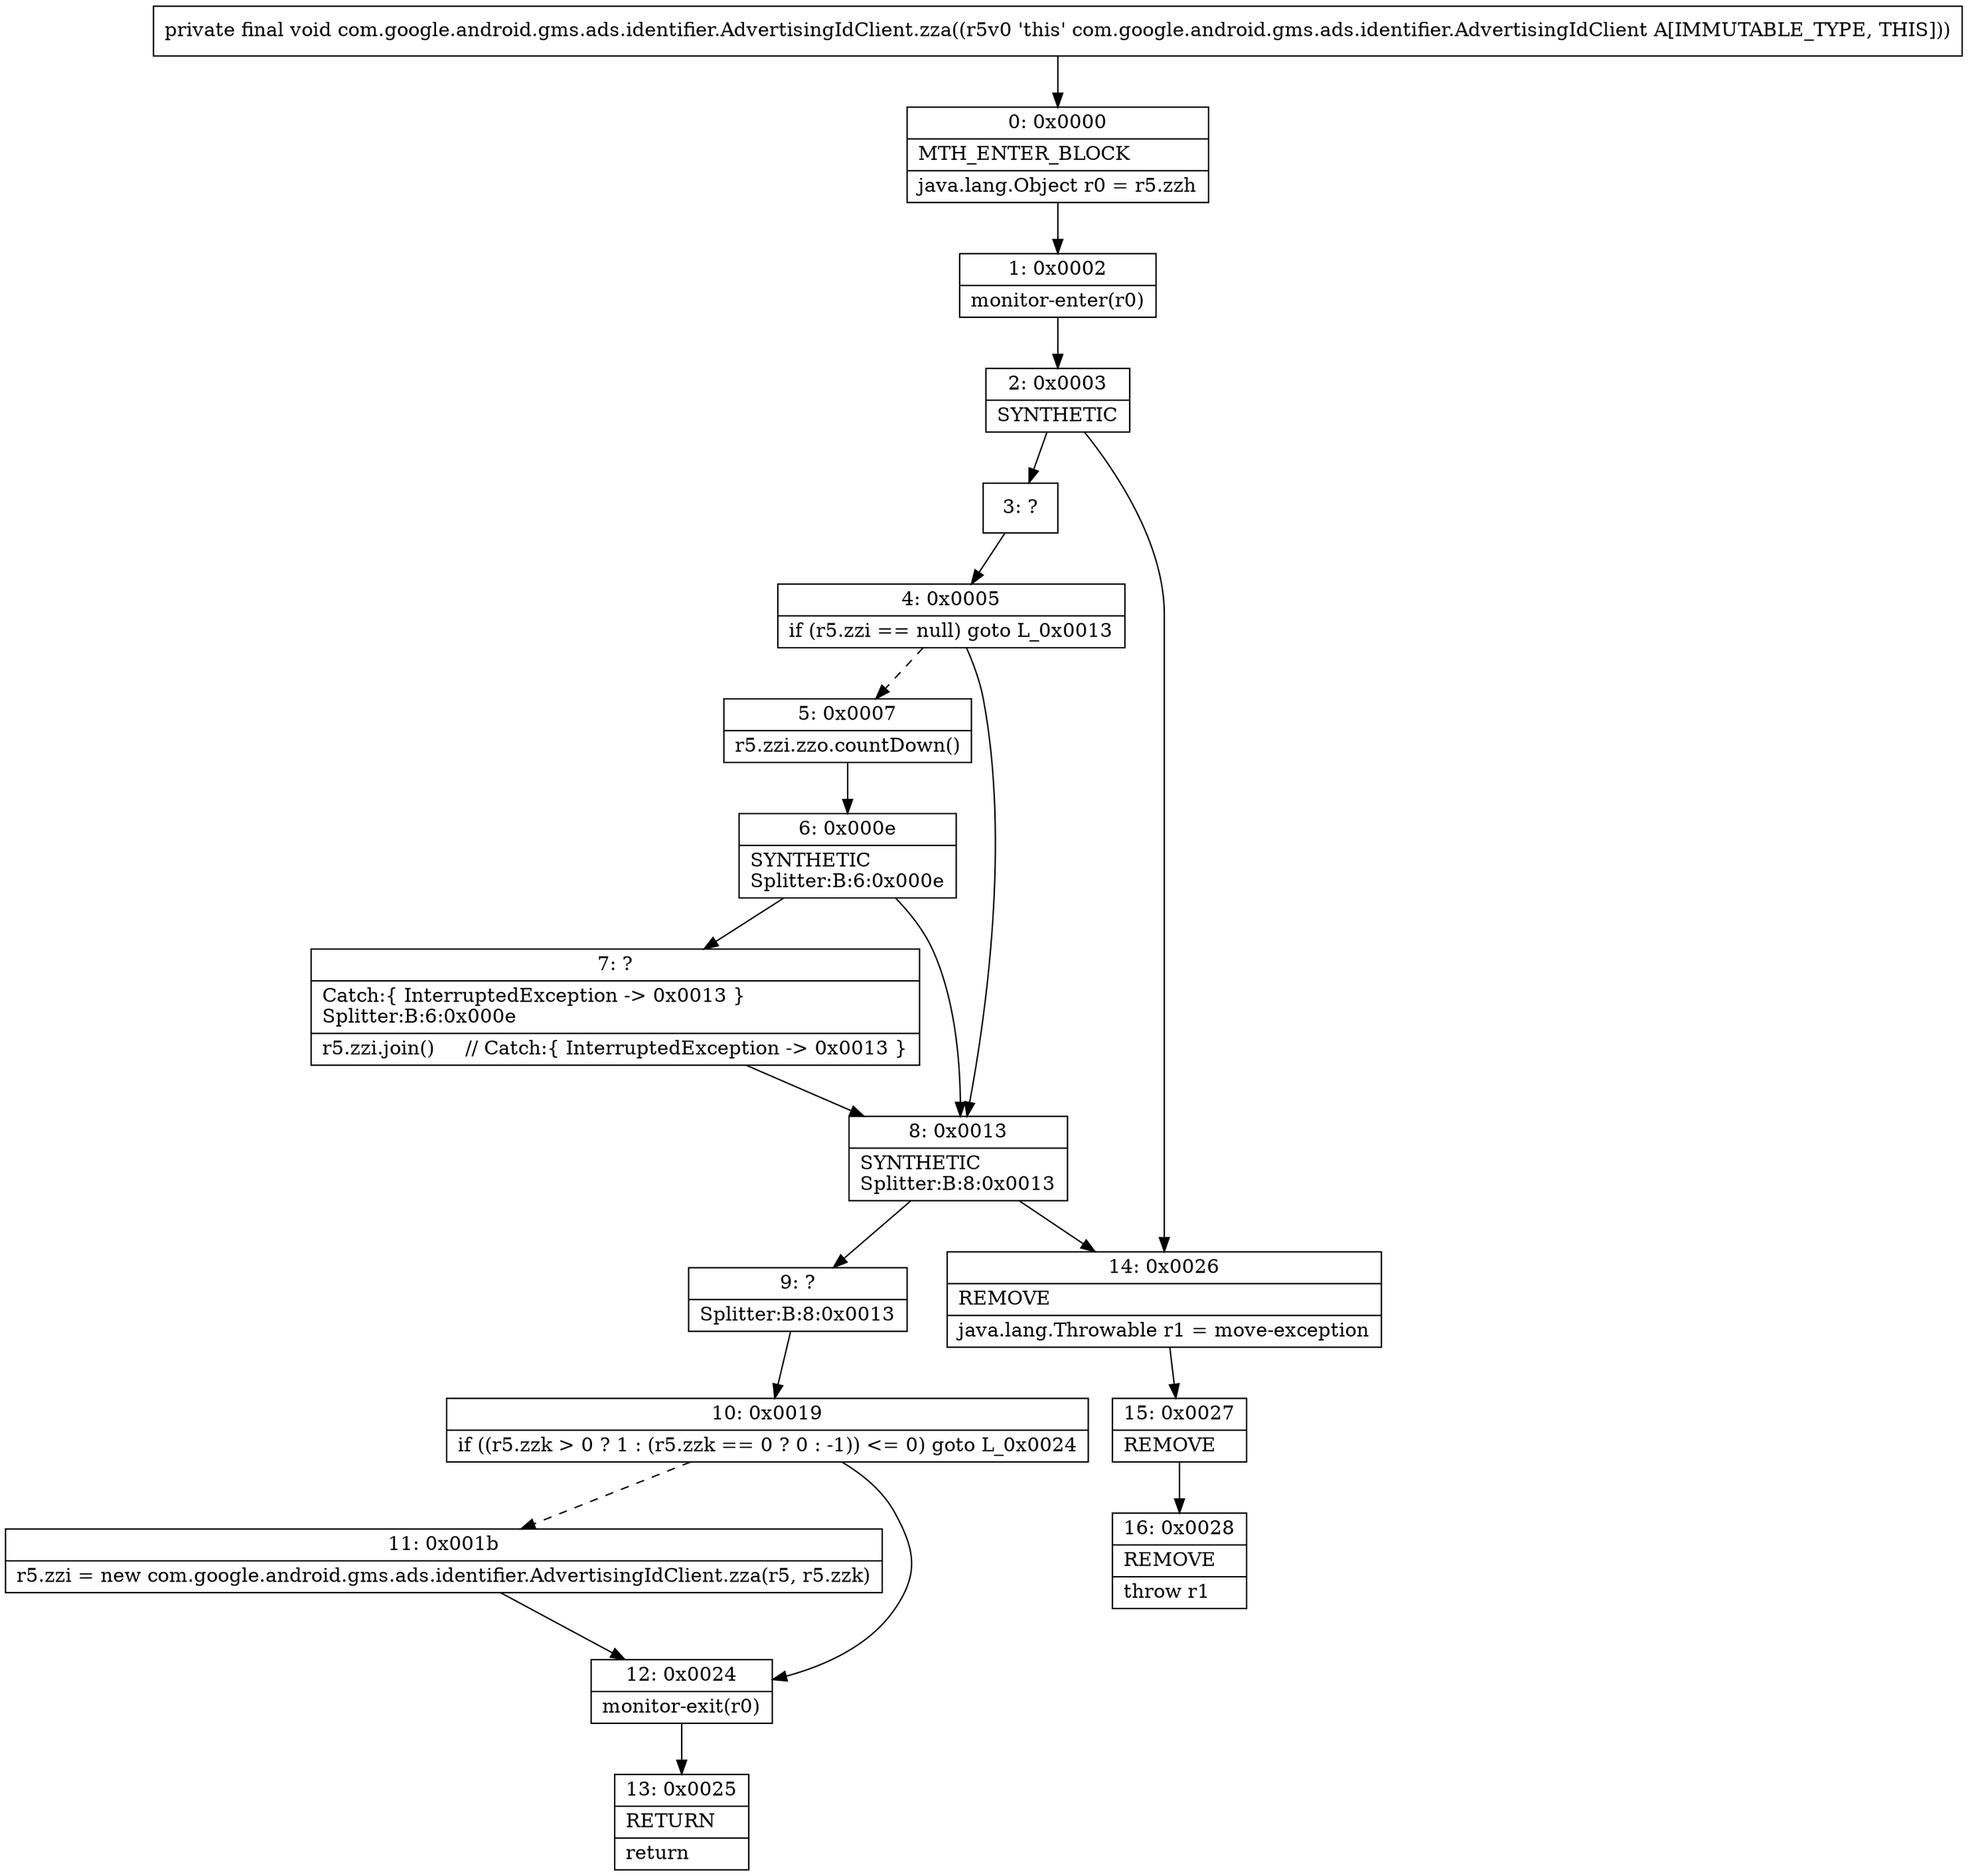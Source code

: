digraph "CFG forcom.google.android.gms.ads.identifier.AdvertisingIdClient.zza()V" {
Node_0 [shape=record,label="{0\:\ 0x0000|MTH_ENTER_BLOCK\l|java.lang.Object r0 = r5.zzh\l}"];
Node_1 [shape=record,label="{1\:\ 0x0002|monitor\-enter(r0)\l}"];
Node_2 [shape=record,label="{2\:\ 0x0003|SYNTHETIC\l}"];
Node_3 [shape=record,label="{3\:\ ?}"];
Node_4 [shape=record,label="{4\:\ 0x0005|if (r5.zzi == null) goto L_0x0013\l}"];
Node_5 [shape=record,label="{5\:\ 0x0007|r5.zzi.zzo.countDown()\l}"];
Node_6 [shape=record,label="{6\:\ 0x000e|SYNTHETIC\lSplitter:B:6:0x000e\l}"];
Node_7 [shape=record,label="{7\:\ ?|Catch:\{ InterruptedException \-\> 0x0013 \}\lSplitter:B:6:0x000e\l|r5.zzi.join()     \/\/ Catch:\{ InterruptedException \-\> 0x0013 \}\l}"];
Node_8 [shape=record,label="{8\:\ 0x0013|SYNTHETIC\lSplitter:B:8:0x0013\l}"];
Node_9 [shape=record,label="{9\:\ ?|Splitter:B:8:0x0013\l}"];
Node_10 [shape=record,label="{10\:\ 0x0019|if ((r5.zzk \> 0 ? 1 : (r5.zzk == 0 ? 0 : \-1)) \<= 0) goto L_0x0024\l}"];
Node_11 [shape=record,label="{11\:\ 0x001b|r5.zzi = new com.google.android.gms.ads.identifier.AdvertisingIdClient.zza(r5, r5.zzk)\l}"];
Node_12 [shape=record,label="{12\:\ 0x0024|monitor\-exit(r0)\l}"];
Node_13 [shape=record,label="{13\:\ 0x0025|RETURN\l|return\l}"];
Node_14 [shape=record,label="{14\:\ 0x0026|REMOVE\l|java.lang.Throwable r1 = move\-exception\l}"];
Node_15 [shape=record,label="{15\:\ 0x0027|REMOVE\l}"];
Node_16 [shape=record,label="{16\:\ 0x0028|REMOVE\l|throw r1\l}"];
MethodNode[shape=record,label="{private final void com.google.android.gms.ads.identifier.AdvertisingIdClient.zza((r5v0 'this' com.google.android.gms.ads.identifier.AdvertisingIdClient A[IMMUTABLE_TYPE, THIS])) }"];
MethodNode -> Node_0;
Node_0 -> Node_1;
Node_1 -> Node_2;
Node_2 -> Node_3;
Node_2 -> Node_14;
Node_3 -> Node_4;
Node_4 -> Node_5[style=dashed];
Node_4 -> Node_8;
Node_5 -> Node_6;
Node_6 -> Node_7;
Node_6 -> Node_8;
Node_7 -> Node_8;
Node_8 -> Node_9;
Node_8 -> Node_14;
Node_9 -> Node_10;
Node_10 -> Node_11[style=dashed];
Node_10 -> Node_12;
Node_11 -> Node_12;
Node_12 -> Node_13;
Node_14 -> Node_15;
Node_15 -> Node_16;
}

